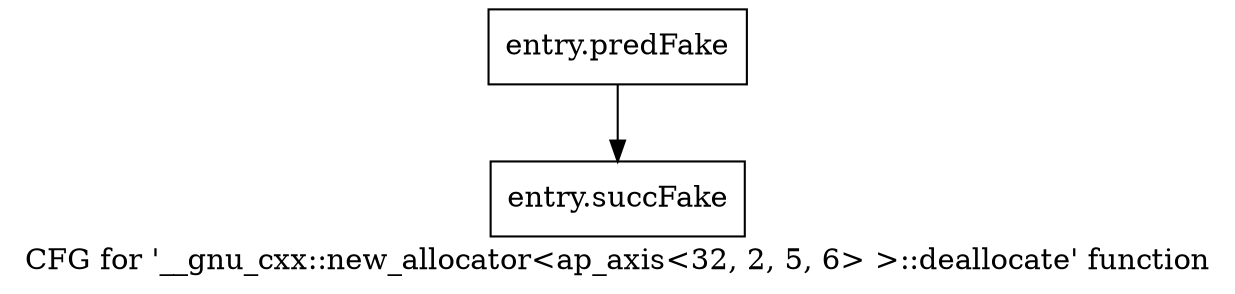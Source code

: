 digraph "CFG for '__gnu_cxx::new_allocator\<ap_axis\<32, 2, 5, 6\> \>::deallocate' function" {
	label="CFG for '__gnu_cxx::new_allocator\<ap_axis\<32, 2, 5, 6\> \>::deallocate' function";

	Node0x47cde40 [shape=record,filename="",linenumber="",label="{entry.predFake}"];
	Node0x47cde40 -> Node0x47c8f50[ callList="" memoryops="" filename="/proj/xbuilds/2019.2_0801_1/installs/lin64/Vivado/HEAD/tps/lnx64/gcc-6.2.0/lib/gcc/x86_64-pc-linux-gnu/6.2.0/../../../../include/c++/6.2.0/ext/new_allocator.h"];
	Node0x47c8f50 [shape=record,filename="/proj/xbuilds/2019.2_0801_1/installs/lin64/Vivado/HEAD/tps/lnx64/gcc-6.2.0/lib/gcc/x86_64-pc-linux-gnu/6.2.0/../../../../include/c++/6.2.0/ext/new_allocator.h",linenumber="110",label="{entry.succFake}"];
}
